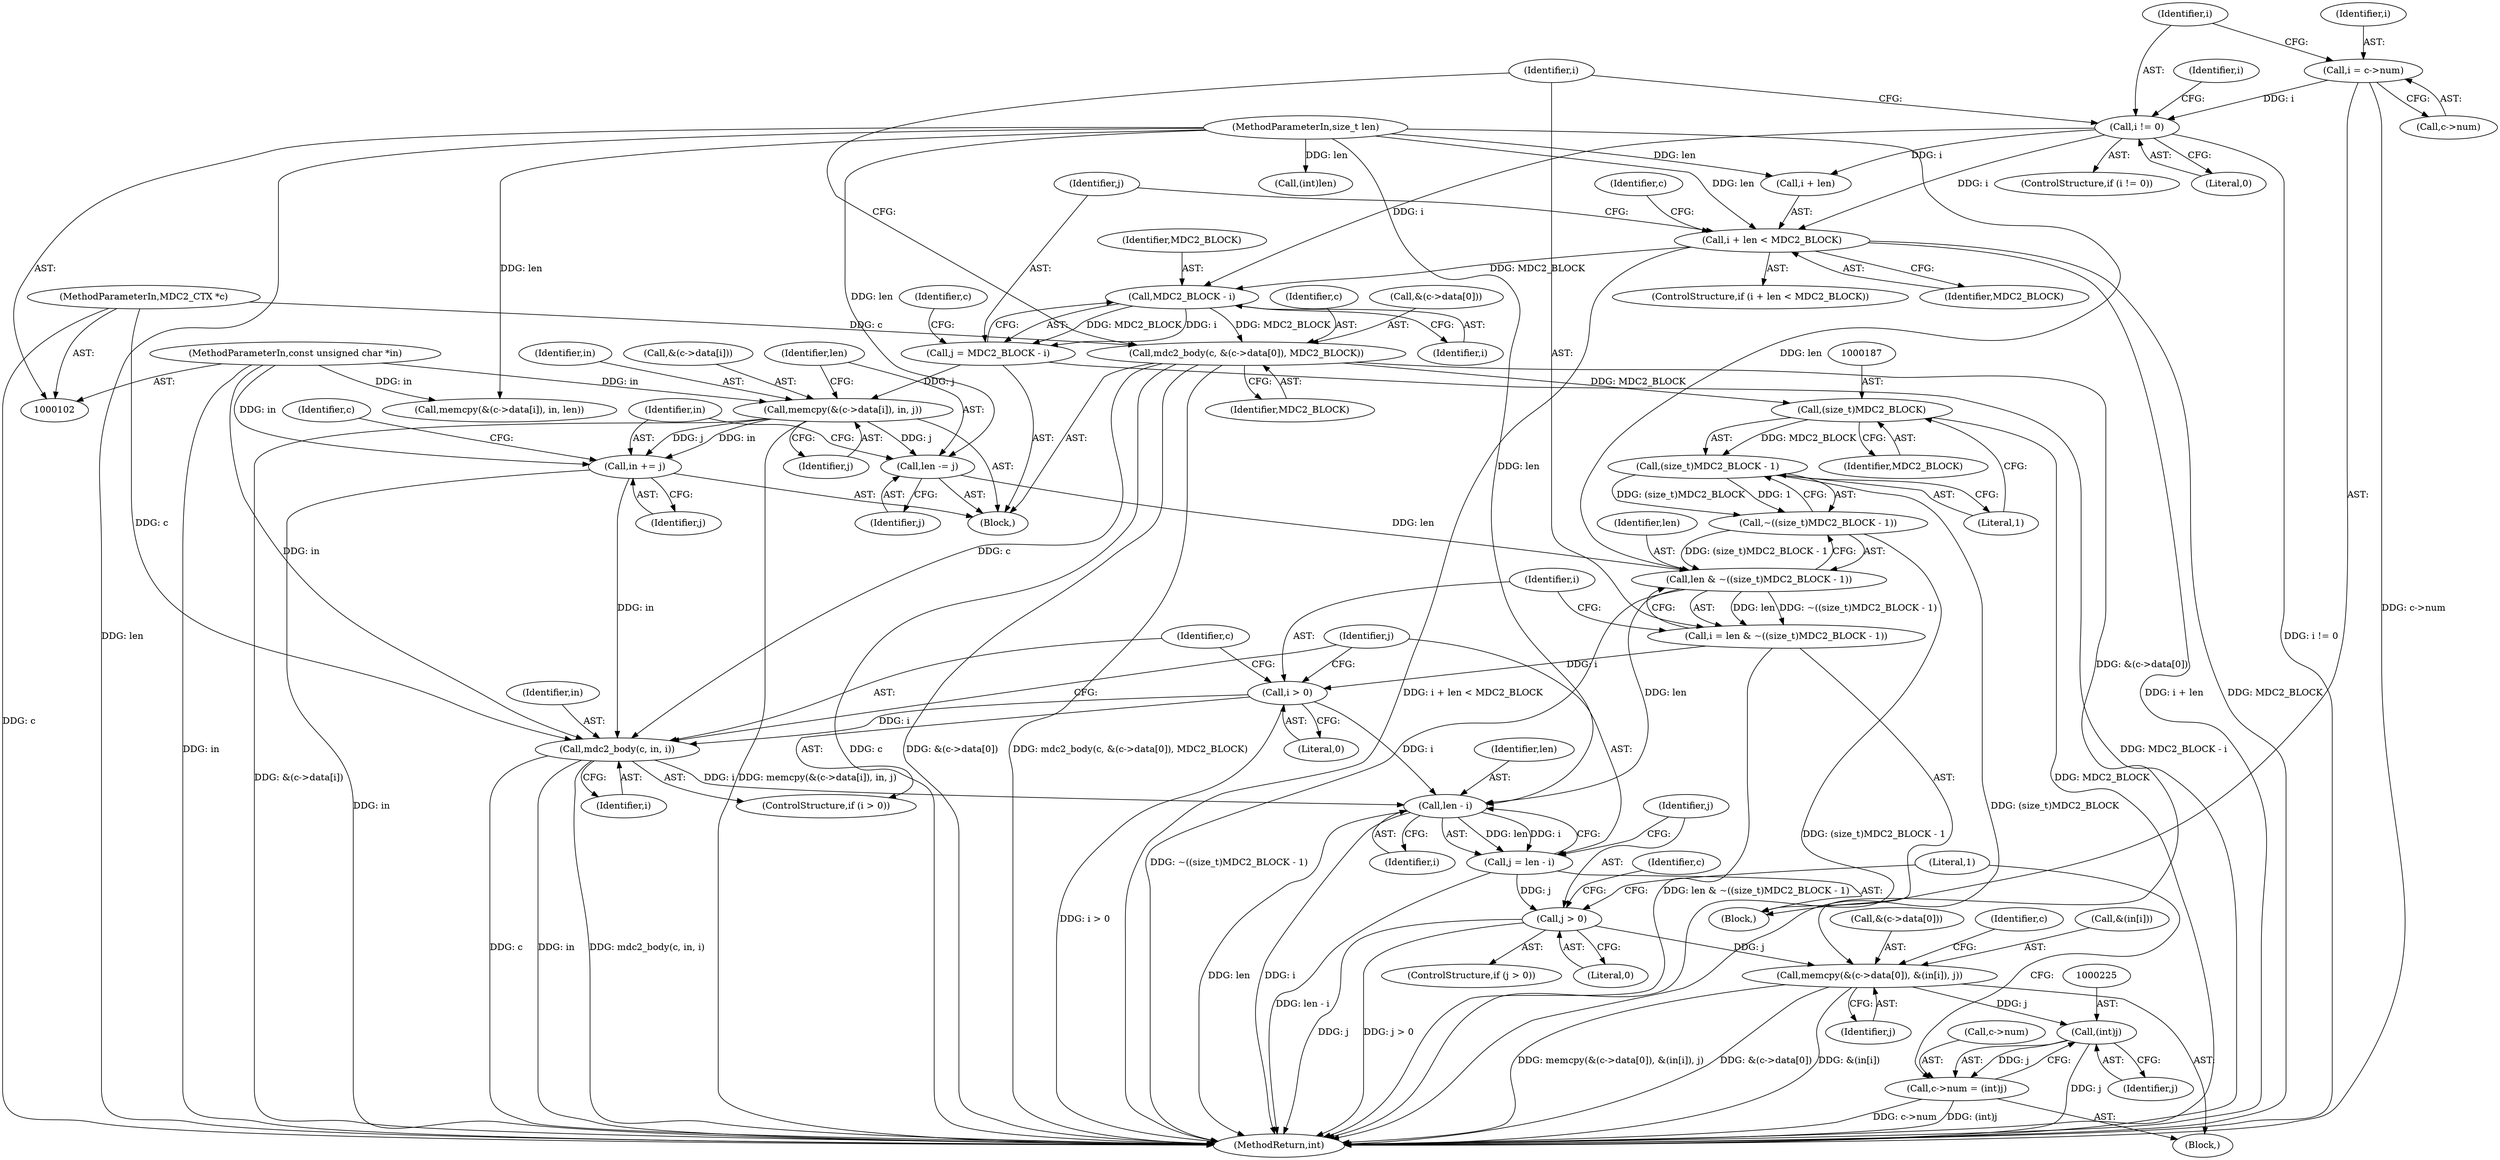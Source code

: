 digraph "1_openssl_55d83bf7c10c7b205fffa23fa7c3977491e56c07@pointer" {
"1000194" [label="(Call,mdc2_body(c, in, i))"];
"1000171" [label="(Call,mdc2_body(c, &(c->data[0]), MDC2_BLOCK))"];
"1000103" [label="(MethodParameterIn,MDC2_CTX *c)"];
"1000148" [label="(Call,MDC2_BLOCK - i)"];
"1000120" [label="(Call,i + len < MDC2_BLOCK)"];
"1000115" [label="(Call,i != 0)"];
"1000109" [label="(Call,i = c->num)"];
"1000105" [label="(MethodParameterIn,size_t len)"];
"1000163" [label="(Call,in += j)"];
"1000151" [label="(Call,memcpy(&(c->data[i]), in, j))"];
"1000104" [label="(MethodParameterIn,const unsigned char *in)"];
"1000146" [label="(Call,j = MDC2_BLOCK - i)"];
"1000191" [label="(Call,i > 0)"];
"1000180" [label="(Call,i = len & ~((size_t)MDC2_BLOCK - 1))"];
"1000182" [label="(Call,len & ~((size_t)MDC2_BLOCK - 1))"];
"1000160" [label="(Call,len -= j)"];
"1000184" [label="(Call,~((size_t)MDC2_BLOCK - 1))"];
"1000185" [label="(Call,(size_t)MDC2_BLOCK - 1)"];
"1000186" [label="(Call,(size_t)MDC2_BLOCK)"];
"1000200" [label="(Call,len - i)"];
"1000198" [label="(Call,j = len - i)"];
"1000204" [label="(Call,j > 0)"];
"1000208" [label="(Call,memcpy(&(c->data[0]), &(in[i]), j))"];
"1000224" [label="(Call,(int)j)"];
"1000220" [label="(Call,c->num = (int)j)"];
"1000205" [label="(Identifier,j)"];
"1000168" [label="(Identifier,c)"];
"1000201" [label="(Identifier,len)"];
"1000220" [label="(Call,c->num = (int)j)"];
"1000189" [label="(Literal,1)"];
"1000148" [label="(Call,MDC2_BLOCK - i)"];
"1000228" [label="(Literal,1)"];
"1000195" [label="(Identifier,c)"];
"1000190" [label="(ControlStructure,if (i > 0))"];
"1000185" [label="(Call,(size_t)MDC2_BLOCK - 1)"];
"1000110" [label="(Identifier,i)"];
"1000193" [label="(Literal,0)"];
"1000208" [label="(Call,memcpy(&(c->data[0]), &(in[i]), j))"];
"1000182" [label="(Call,len & ~((size_t)MDC2_BLOCK - 1))"];
"1000119" [label="(ControlStructure,if (i + len < MDC2_BLOCK))"];
"1000163" [label="(Call,in += j)"];
"1000229" [label="(MethodReturn,int)"];
"1000149" [label="(Identifier,MDC2_BLOCK)"];
"1000196" [label="(Identifier,in)"];
"1000117" [label="(Literal,0)"];
"1000109" [label="(Call,i = c->num)"];
"1000122" [label="(Identifier,i)"];
"1000155" [label="(Identifier,c)"];
"1000203" [label="(ControlStructure,if (j > 0))"];
"1000179" [label="(Identifier,MDC2_BLOCK)"];
"1000224" [label="(Call,(int)j)"];
"1000139" [label="(Call,(int)len)"];
"1000120" [label="(Call,i + len < MDC2_BLOCK)"];
"1000226" [label="(Identifier,j)"];
"1000171" [label="(Call,mdc2_body(c, &(c->data[0]), MDC2_BLOCK))"];
"1000206" [label="(Literal,0)"];
"1000152" [label="(Call,&(c->data[i]))"];
"1000159" [label="(Identifier,j)"];
"1000192" [label="(Identifier,i)"];
"1000202" [label="(Identifier,i)"];
"1000162" [label="(Identifier,j)"];
"1000145" [label="(Block,)"];
"1000200" [label="(Call,len - i)"];
"1000209" [label="(Call,&(c->data[0]))"];
"1000181" [label="(Identifier,i)"];
"1000180" [label="(Call,i = len & ~((size_t)MDC2_BLOCK - 1))"];
"1000161" [label="(Identifier,len)"];
"1000219" [label="(Identifier,j)"];
"1000151" [label="(Call,memcpy(&(c->data[i]), in, j))"];
"1000186" [label="(Call,(size_t)MDC2_BLOCK)"];
"1000104" [label="(MethodParameterIn,const unsigned char *in)"];
"1000204" [label="(Call,j > 0)"];
"1000150" [label="(Identifier,i)"];
"1000116" [label="(Identifier,i)"];
"1000160" [label="(Call,len -= j)"];
"1000164" [label="(Identifier,in)"];
"1000173" [label="(Call,&(c->data[0]))"];
"1000222" [label="(Identifier,c)"];
"1000212" [label="(Identifier,c)"];
"1000165" [label="(Identifier,j)"];
"1000207" [label="(Block,)"];
"1000115" [label="(Call,i != 0)"];
"1000199" [label="(Identifier,j)"];
"1000146" [label="(Call,j = MDC2_BLOCK - i)"];
"1000215" [label="(Call,&(in[i]))"];
"1000221" [label="(Call,c->num)"];
"1000198" [label="(Call,j = len - i)"];
"1000121" [label="(Call,i + len)"];
"1000114" [label="(ControlStructure,if (i != 0))"];
"1000106" [label="(Block,)"];
"1000194" [label="(Call,mdc2_body(c, in, i))"];
"1000105" [label="(MethodParameterIn,size_t len)"];
"1000158" [label="(Identifier,in)"];
"1000184" [label="(Call,~((size_t)MDC2_BLOCK - 1))"];
"1000191" [label="(Call,i > 0)"];
"1000103" [label="(MethodParameterIn,MDC2_CTX *c)"];
"1000130" [label="(Identifier,c)"];
"1000124" [label="(Identifier,MDC2_BLOCK)"];
"1000147" [label="(Identifier,j)"];
"1000126" [label="(Call,memcpy(&(c->data[i]), in, len))"];
"1000183" [label="(Identifier,len)"];
"1000111" [label="(Call,c->num)"];
"1000188" [label="(Identifier,MDC2_BLOCK)"];
"1000197" [label="(Identifier,i)"];
"1000172" [label="(Identifier,c)"];
"1000194" -> "1000190"  [label="AST: "];
"1000194" -> "1000197"  [label="CFG: "];
"1000195" -> "1000194"  [label="AST: "];
"1000196" -> "1000194"  [label="AST: "];
"1000197" -> "1000194"  [label="AST: "];
"1000199" -> "1000194"  [label="CFG: "];
"1000194" -> "1000229"  [label="DDG: mdc2_body(c, in, i)"];
"1000194" -> "1000229"  [label="DDG: c"];
"1000194" -> "1000229"  [label="DDG: in"];
"1000171" -> "1000194"  [label="DDG: c"];
"1000103" -> "1000194"  [label="DDG: c"];
"1000163" -> "1000194"  [label="DDG: in"];
"1000104" -> "1000194"  [label="DDG: in"];
"1000191" -> "1000194"  [label="DDG: i"];
"1000194" -> "1000200"  [label="DDG: i"];
"1000171" -> "1000145"  [label="AST: "];
"1000171" -> "1000179"  [label="CFG: "];
"1000172" -> "1000171"  [label="AST: "];
"1000173" -> "1000171"  [label="AST: "];
"1000179" -> "1000171"  [label="AST: "];
"1000181" -> "1000171"  [label="CFG: "];
"1000171" -> "1000229"  [label="DDG: c"];
"1000171" -> "1000229"  [label="DDG: &(c->data[0])"];
"1000171" -> "1000229"  [label="DDG: mdc2_body(c, &(c->data[0]), MDC2_BLOCK)"];
"1000103" -> "1000171"  [label="DDG: c"];
"1000148" -> "1000171"  [label="DDG: MDC2_BLOCK"];
"1000171" -> "1000186"  [label="DDG: MDC2_BLOCK"];
"1000171" -> "1000208"  [label="DDG: &(c->data[0])"];
"1000103" -> "1000102"  [label="AST: "];
"1000103" -> "1000229"  [label="DDG: c"];
"1000148" -> "1000146"  [label="AST: "];
"1000148" -> "1000150"  [label="CFG: "];
"1000149" -> "1000148"  [label="AST: "];
"1000150" -> "1000148"  [label="AST: "];
"1000146" -> "1000148"  [label="CFG: "];
"1000148" -> "1000146"  [label="DDG: MDC2_BLOCK"];
"1000148" -> "1000146"  [label="DDG: i"];
"1000120" -> "1000148"  [label="DDG: MDC2_BLOCK"];
"1000115" -> "1000148"  [label="DDG: i"];
"1000120" -> "1000119"  [label="AST: "];
"1000120" -> "1000124"  [label="CFG: "];
"1000121" -> "1000120"  [label="AST: "];
"1000124" -> "1000120"  [label="AST: "];
"1000130" -> "1000120"  [label="CFG: "];
"1000147" -> "1000120"  [label="CFG: "];
"1000120" -> "1000229"  [label="DDG: i + len"];
"1000120" -> "1000229"  [label="DDG: i + len < MDC2_BLOCK"];
"1000120" -> "1000229"  [label="DDG: MDC2_BLOCK"];
"1000115" -> "1000120"  [label="DDG: i"];
"1000105" -> "1000120"  [label="DDG: len"];
"1000115" -> "1000114"  [label="AST: "];
"1000115" -> "1000117"  [label="CFG: "];
"1000116" -> "1000115"  [label="AST: "];
"1000117" -> "1000115"  [label="AST: "];
"1000122" -> "1000115"  [label="CFG: "];
"1000181" -> "1000115"  [label="CFG: "];
"1000115" -> "1000229"  [label="DDG: i != 0"];
"1000109" -> "1000115"  [label="DDG: i"];
"1000115" -> "1000121"  [label="DDG: i"];
"1000109" -> "1000106"  [label="AST: "];
"1000109" -> "1000111"  [label="CFG: "];
"1000110" -> "1000109"  [label="AST: "];
"1000111" -> "1000109"  [label="AST: "];
"1000116" -> "1000109"  [label="CFG: "];
"1000109" -> "1000229"  [label="DDG: c->num"];
"1000105" -> "1000102"  [label="AST: "];
"1000105" -> "1000229"  [label="DDG: len"];
"1000105" -> "1000121"  [label="DDG: len"];
"1000105" -> "1000126"  [label="DDG: len"];
"1000105" -> "1000139"  [label="DDG: len"];
"1000105" -> "1000160"  [label="DDG: len"];
"1000105" -> "1000182"  [label="DDG: len"];
"1000105" -> "1000200"  [label="DDG: len"];
"1000163" -> "1000145"  [label="AST: "];
"1000163" -> "1000165"  [label="CFG: "];
"1000164" -> "1000163"  [label="AST: "];
"1000165" -> "1000163"  [label="AST: "];
"1000168" -> "1000163"  [label="CFG: "];
"1000163" -> "1000229"  [label="DDG: in"];
"1000151" -> "1000163"  [label="DDG: j"];
"1000151" -> "1000163"  [label="DDG: in"];
"1000104" -> "1000163"  [label="DDG: in"];
"1000151" -> "1000145"  [label="AST: "];
"1000151" -> "1000159"  [label="CFG: "];
"1000152" -> "1000151"  [label="AST: "];
"1000158" -> "1000151"  [label="AST: "];
"1000159" -> "1000151"  [label="AST: "];
"1000161" -> "1000151"  [label="CFG: "];
"1000151" -> "1000229"  [label="DDG: memcpy(&(c->data[i]), in, j)"];
"1000151" -> "1000229"  [label="DDG: &(c->data[i])"];
"1000104" -> "1000151"  [label="DDG: in"];
"1000146" -> "1000151"  [label="DDG: j"];
"1000151" -> "1000160"  [label="DDG: j"];
"1000104" -> "1000102"  [label="AST: "];
"1000104" -> "1000229"  [label="DDG: in"];
"1000104" -> "1000126"  [label="DDG: in"];
"1000146" -> "1000145"  [label="AST: "];
"1000147" -> "1000146"  [label="AST: "];
"1000155" -> "1000146"  [label="CFG: "];
"1000146" -> "1000229"  [label="DDG: MDC2_BLOCK - i"];
"1000191" -> "1000190"  [label="AST: "];
"1000191" -> "1000193"  [label="CFG: "];
"1000192" -> "1000191"  [label="AST: "];
"1000193" -> "1000191"  [label="AST: "];
"1000195" -> "1000191"  [label="CFG: "];
"1000199" -> "1000191"  [label="CFG: "];
"1000191" -> "1000229"  [label="DDG: i > 0"];
"1000180" -> "1000191"  [label="DDG: i"];
"1000191" -> "1000200"  [label="DDG: i"];
"1000180" -> "1000106"  [label="AST: "];
"1000180" -> "1000182"  [label="CFG: "];
"1000181" -> "1000180"  [label="AST: "];
"1000182" -> "1000180"  [label="AST: "];
"1000192" -> "1000180"  [label="CFG: "];
"1000180" -> "1000229"  [label="DDG: len & ~((size_t)MDC2_BLOCK - 1)"];
"1000182" -> "1000180"  [label="DDG: len"];
"1000182" -> "1000180"  [label="DDG: ~((size_t)MDC2_BLOCK - 1)"];
"1000182" -> "1000184"  [label="CFG: "];
"1000183" -> "1000182"  [label="AST: "];
"1000184" -> "1000182"  [label="AST: "];
"1000182" -> "1000229"  [label="DDG: ~((size_t)MDC2_BLOCK - 1)"];
"1000160" -> "1000182"  [label="DDG: len"];
"1000184" -> "1000182"  [label="DDG: (size_t)MDC2_BLOCK - 1"];
"1000182" -> "1000200"  [label="DDG: len"];
"1000160" -> "1000145"  [label="AST: "];
"1000160" -> "1000162"  [label="CFG: "];
"1000161" -> "1000160"  [label="AST: "];
"1000162" -> "1000160"  [label="AST: "];
"1000164" -> "1000160"  [label="CFG: "];
"1000184" -> "1000185"  [label="CFG: "];
"1000185" -> "1000184"  [label="AST: "];
"1000184" -> "1000229"  [label="DDG: (size_t)MDC2_BLOCK - 1"];
"1000185" -> "1000184"  [label="DDG: (size_t)MDC2_BLOCK"];
"1000185" -> "1000184"  [label="DDG: 1"];
"1000185" -> "1000189"  [label="CFG: "];
"1000186" -> "1000185"  [label="AST: "];
"1000189" -> "1000185"  [label="AST: "];
"1000185" -> "1000229"  [label="DDG: (size_t)MDC2_BLOCK"];
"1000186" -> "1000185"  [label="DDG: MDC2_BLOCK"];
"1000186" -> "1000188"  [label="CFG: "];
"1000187" -> "1000186"  [label="AST: "];
"1000188" -> "1000186"  [label="AST: "];
"1000189" -> "1000186"  [label="CFG: "];
"1000186" -> "1000229"  [label="DDG: MDC2_BLOCK"];
"1000200" -> "1000198"  [label="AST: "];
"1000200" -> "1000202"  [label="CFG: "];
"1000201" -> "1000200"  [label="AST: "];
"1000202" -> "1000200"  [label="AST: "];
"1000198" -> "1000200"  [label="CFG: "];
"1000200" -> "1000229"  [label="DDG: len"];
"1000200" -> "1000229"  [label="DDG: i"];
"1000200" -> "1000198"  [label="DDG: len"];
"1000200" -> "1000198"  [label="DDG: i"];
"1000198" -> "1000106"  [label="AST: "];
"1000199" -> "1000198"  [label="AST: "];
"1000205" -> "1000198"  [label="CFG: "];
"1000198" -> "1000229"  [label="DDG: len - i"];
"1000198" -> "1000204"  [label="DDG: j"];
"1000204" -> "1000203"  [label="AST: "];
"1000204" -> "1000206"  [label="CFG: "];
"1000205" -> "1000204"  [label="AST: "];
"1000206" -> "1000204"  [label="AST: "];
"1000212" -> "1000204"  [label="CFG: "];
"1000228" -> "1000204"  [label="CFG: "];
"1000204" -> "1000229"  [label="DDG: j"];
"1000204" -> "1000229"  [label="DDG: j > 0"];
"1000204" -> "1000208"  [label="DDG: j"];
"1000208" -> "1000207"  [label="AST: "];
"1000208" -> "1000219"  [label="CFG: "];
"1000209" -> "1000208"  [label="AST: "];
"1000215" -> "1000208"  [label="AST: "];
"1000219" -> "1000208"  [label="AST: "];
"1000222" -> "1000208"  [label="CFG: "];
"1000208" -> "1000229"  [label="DDG: &(c->data[0])"];
"1000208" -> "1000229"  [label="DDG: &(in[i])"];
"1000208" -> "1000229"  [label="DDG: memcpy(&(c->data[0]), &(in[i]), j)"];
"1000208" -> "1000224"  [label="DDG: j"];
"1000224" -> "1000220"  [label="AST: "];
"1000224" -> "1000226"  [label="CFG: "];
"1000225" -> "1000224"  [label="AST: "];
"1000226" -> "1000224"  [label="AST: "];
"1000220" -> "1000224"  [label="CFG: "];
"1000224" -> "1000229"  [label="DDG: j"];
"1000224" -> "1000220"  [label="DDG: j"];
"1000220" -> "1000207"  [label="AST: "];
"1000221" -> "1000220"  [label="AST: "];
"1000228" -> "1000220"  [label="CFG: "];
"1000220" -> "1000229"  [label="DDG: c->num"];
"1000220" -> "1000229"  [label="DDG: (int)j"];
}
